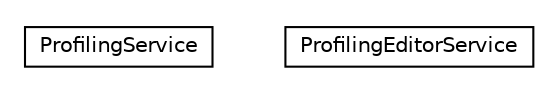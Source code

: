 #!/usr/local/bin/dot
#
# Class diagram 
# Generated by UMLGraph version R5_6-24-gf6e263 (http://www.umlgraph.org/)
#

digraph G {
	edge [fontname="Helvetica",fontsize=10,labelfontname="Helvetica",labelfontsize=10];
	node [fontname="Helvetica",fontsize=10,shape=plaintext];
	nodesep=0.25;
	ranksep=0.5;
	// org.universAAL.ontology.profile.service.ProfilingService
	c263518 [label=<<table title="org.universAAL.ontology.profile.service.ProfilingService" border="0" cellborder="1" cellspacing="0" cellpadding="2" port="p" href="./ProfilingService.html">
		<tr><td><table border="0" cellspacing="0" cellpadding="1">
<tr><td align="center" balign="center"> ProfilingService </td></tr>
		</table></td></tr>
		</table>>, URL="./ProfilingService.html", fontname="Helvetica", fontcolor="black", fontsize=10.0];
	// org.universAAL.ontology.profile.service.ProfilingEditorService
	c263519 [label=<<table title="org.universAAL.ontology.profile.service.ProfilingEditorService" border="0" cellborder="1" cellspacing="0" cellpadding="2" port="p" href="./ProfilingEditorService.html">
		<tr><td><table border="0" cellspacing="0" cellpadding="1">
<tr><td align="center" balign="center"> ProfilingEditorService </td></tr>
		</table></td></tr>
		</table>>, URL="./ProfilingEditorService.html", fontname="Helvetica", fontcolor="black", fontsize=10.0];
}


